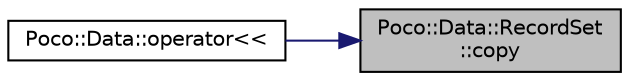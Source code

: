 digraph "Poco::Data::RecordSet::copy"
{
 // LATEX_PDF_SIZE
  edge [fontname="Helvetica",fontsize="10",labelfontname="Helvetica",labelfontsize="10"];
  node [fontname="Helvetica",fontsize="10",shape=record];
  rankdir="RL";
  Node1 [label="Poco::Data::RecordSet\l::copy",height=0.2,width=0.4,color="black", fillcolor="grey75", style="filled", fontcolor="black",tooltip=" "];
  Node1 -> Node2 [dir="back",color="midnightblue",fontsize="10",style="solid"];
  Node2 [label="Poco::Data::operator\<\<",height=0.2,width=0.4,color="black", fillcolor="white", style="filled",URL="$namespacePoco_1_1Data.html#af45df1e53cc623cde7c111cab10eee3d",tooltip=" "];
}

